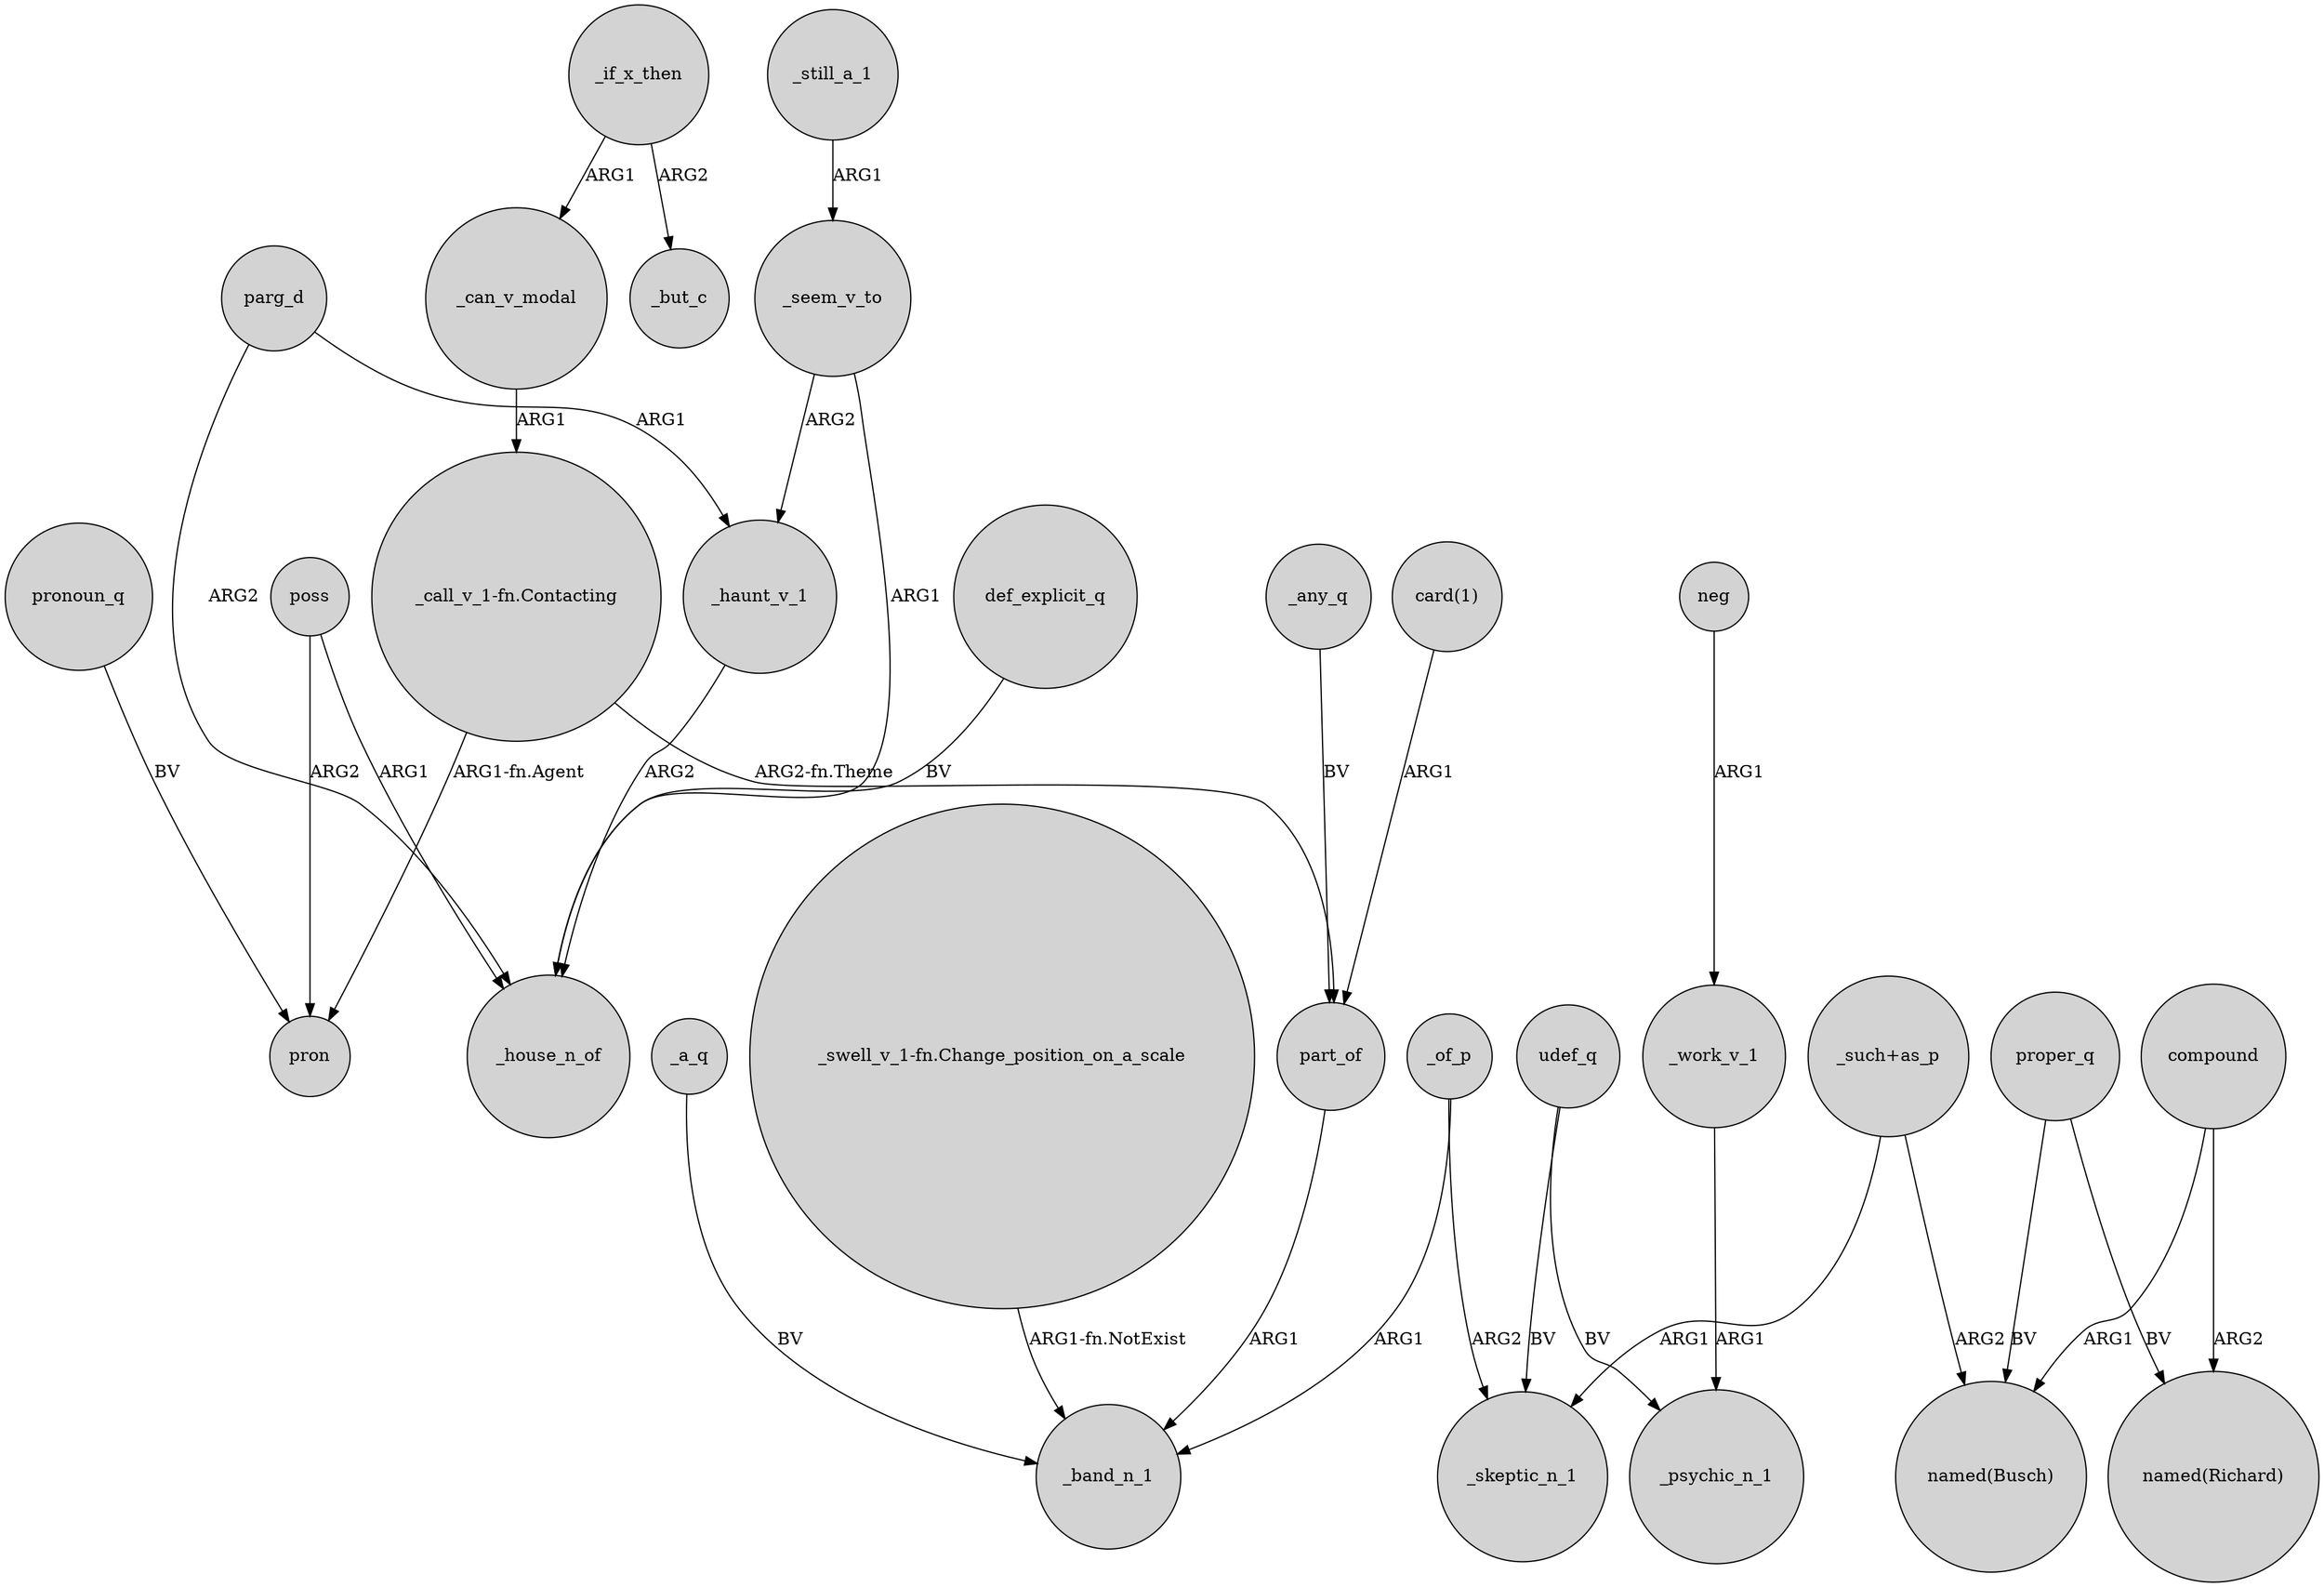 digraph {
	node [shape=circle style=filled]
	_if_x_then -> _but_c [label=ARG2]
	neg -> _work_v_1 [label=ARG1]
	poss -> pron [label=ARG2]
	_of_p -> _skeptic_n_1 [label=ARG2]
	_a_q -> _band_n_1 [label=BV]
	parg_d -> _haunt_v_1 [label=ARG1]
	compound -> "named(Richard)" [label=ARG2]
	parg_d -> _house_n_of [label=ARG2]
	"_swell_v_1-fn.Change_position_on_a_scale" -> _band_n_1 [label="ARG1-fn.NotExist"]
	_haunt_v_1 -> _house_n_of [label=ARG2]
	poss -> _house_n_of [label=ARG1]
	_seem_v_to -> _haunt_v_1 [label=ARG2]
	_if_x_then -> _can_v_modal [label=ARG1]
	compound -> "named(Busch)" [label=ARG1]
	_still_a_1 -> _seem_v_to [label=ARG1]
	"_call_v_1-fn.Contacting" -> pron [label="ARG1-fn.Agent"]
	pronoun_q -> pron [label=BV]
	proper_q -> "named(Richard)" [label=BV]
	_can_v_modal -> "_call_v_1-fn.Contacting" [label=ARG1]
	part_of -> _band_n_1 [label=ARG1]
	"_such+as_p" -> "named(Busch)" [label=ARG2]
	_seem_v_to -> _house_n_of [label=ARG1]
	_any_q -> part_of [label=BV]
	"card(1)" -> part_of [label=ARG1]
	udef_q -> _psychic_n_1 [label=BV]
	_of_p -> _band_n_1 [label=ARG1]
	udef_q -> _skeptic_n_1 [label=BV]
	_work_v_1 -> _psychic_n_1 [label=ARG1]
	proper_q -> "named(Busch)" [label=BV]
	"_such+as_p" -> _skeptic_n_1 [label=ARG1]
	def_explicit_q -> _house_n_of [label=BV]
	"_call_v_1-fn.Contacting" -> part_of [label="ARG2-fn.Theme"]
}
